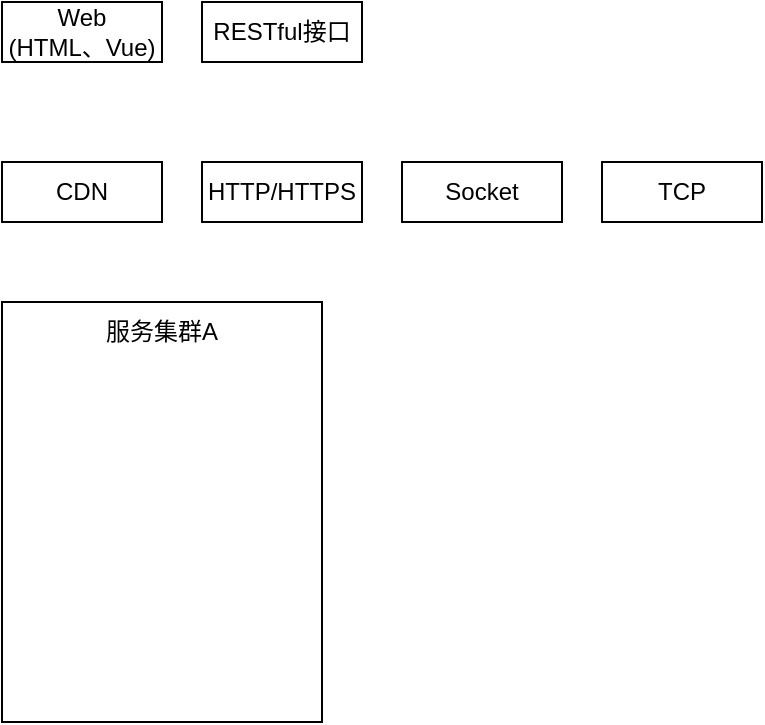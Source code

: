 <mxfile version="20.2.7" type="github">
  <diagram id="GtY6LZ8zVbbmF7SxlaTn" name="第 1 页">
    <mxGraphModel dx="1426" dy="768" grid="1" gridSize="10" guides="1" tooltips="1" connect="1" arrows="1" fold="1" page="1" pageScale="1" pageWidth="827" pageHeight="1169" math="0" shadow="0">
      <root>
        <mxCell id="0" />
        <mxCell id="1" parent="0" />
        <mxCell id="Mfqnt5UqTSs0oD8md9hm-1" value="Web&lt;br&gt;(HTML、Vue)" style="rounded=0;whiteSpace=wrap;html=1;" vertex="1" parent="1">
          <mxGeometry x="160" y="40" width="80" height="30" as="geometry" />
        </mxCell>
        <mxCell id="Mfqnt5UqTSs0oD8md9hm-2" value="RESTful接口" style="rounded=0;whiteSpace=wrap;html=1;" vertex="1" parent="1">
          <mxGeometry x="260" y="40" width="80" height="30" as="geometry" />
        </mxCell>
        <mxCell id="Mfqnt5UqTSs0oD8md9hm-3" value="CDN" style="rounded=0;whiteSpace=wrap;html=1;" vertex="1" parent="1">
          <mxGeometry x="160" y="120" width="80" height="30" as="geometry" />
        </mxCell>
        <mxCell id="Mfqnt5UqTSs0oD8md9hm-4" value="HTTP/HTTPS" style="rounded=0;whiteSpace=wrap;html=1;" vertex="1" parent="1">
          <mxGeometry x="260" y="120" width="80" height="30" as="geometry" />
        </mxCell>
        <mxCell id="Mfqnt5UqTSs0oD8md9hm-5" value="Socket" style="rounded=0;whiteSpace=wrap;html=1;" vertex="1" parent="1">
          <mxGeometry x="360" y="120" width="80" height="30" as="geometry" />
        </mxCell>
        <mxCell id="Mfqnt5UqTSs0oD8md9hm-6" value="TCP" style="rounded=0;whiteSpace=wrap;html=1;" vertex="1" parent="1">
          <mxGeometry x="460" y="120" width="80" height="30" as="geometry" />
        </mxCell>
        <mxCell id="Mfqnt5UqTSs0oD8md9hm-7" value="" style="rounded=0;whiteSpace=wrap;html=1;" vertex="1" parent="1">
          <mxGeometry x="160" y="190" width="160" height="210" as="geometry" />
        </mxCell>
        <mxCell id="Mfqnt5UqTSs0oD8md9hm-8" value="服务集群A" style="text;html=1;strokeColor=none;fillColor=none;align=center;verticalAlign=middle;whiteSpace=wrap;rounded=0;" vertex="1" parent="1">
          <mxGeometry x="210" y="190" width="60" height="30" as="geometry" />
        </mxCell>
      </root>
    </mxGraphModel>
  </diagram>
</mxfile>
